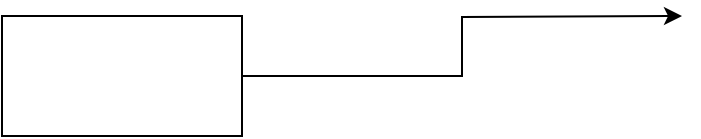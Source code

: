 <mxfile version="20.4.1" type="github">
  <diagram id="Gvhw54aPQ4VG8n3-sBe9" name="第 1 页">
    <mxGraphModel dx="1018" dy="586" grid="1" gridSize="10" guides="1" tooltips="1" connect="1" arrows="1" fold="1" page="1" pageScale="1" pageWidth="827" pageHeight="1169" math="0" shadow="0">
      <root>
        <mxCell id="0" />
        <mxCell id="1" parent="0" />
        <mxCell id="pE_Rm_OiDk3MA9YsZCF9-2" style="edgeStyle=orthogonalEdgeStyle;rounded=0;orthogonalLoop=1;jettySize=auto;html=1;" parent="1" source="pE_Rm_OiDk3MA9YsZCF9-1" edge="1">
          <mxGeometry relative="1" as="geometry">
            <mxPoint x="620" y="190" as="targetPoint" />
          </mxGeometry>
        </mxCell>
        <mxCell id="pE_Rm_OiDk3MA9YsZCF9-1" value="" style="rounded=0;whiteSpace=wrap;html=1;" parent="1" vertex="1">
          <mxGeometry x="280" y="190" width="120" height="60" as="geometry" />
        </mxCell>
      </root>
    </mxGraphModel>
  </diagram>
</mxfile>
